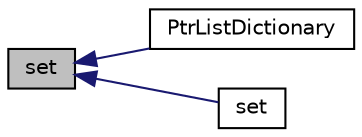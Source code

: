 digraph "set"
{
  bgcolor="transparent";
  edge [fontname="Helvetica",fontsize="10",labelfontname="Helvetica",labelfontsize="10"];
  node [fontname="Helvetica",fontsize="10",shape=record];
  rankdir="LR";
  Node1 [label="set",height=0.2,width=0.4,color="black", fillcolor="grey75", style="filled", fontcolor="black"];
  Node1 -> Node2 [dir="back",color="midnightblue",fontsize="10",style="solid",fontname="Helvetica"];
  Node2 [label="PtrListDictionary",height=0.2,width=0.4,color="black",URL="$a02073.html#a98bf735810994783bff5dab99ec8deba",tooltip="Construct from Istream. "];
  Node1 -> Node3 [dir="back",color="midnightblue",fontsize="10",style="solid",fontname="Helvetica"];
  Node3 [label="set",height=0.2,width=0.4,color="black",URL="$a02073.html#adfe1bac00be9ac8d0fc5cb8d7e3606c6",tooltip="Set element to autoPtr value provided and return old element. "];
}
